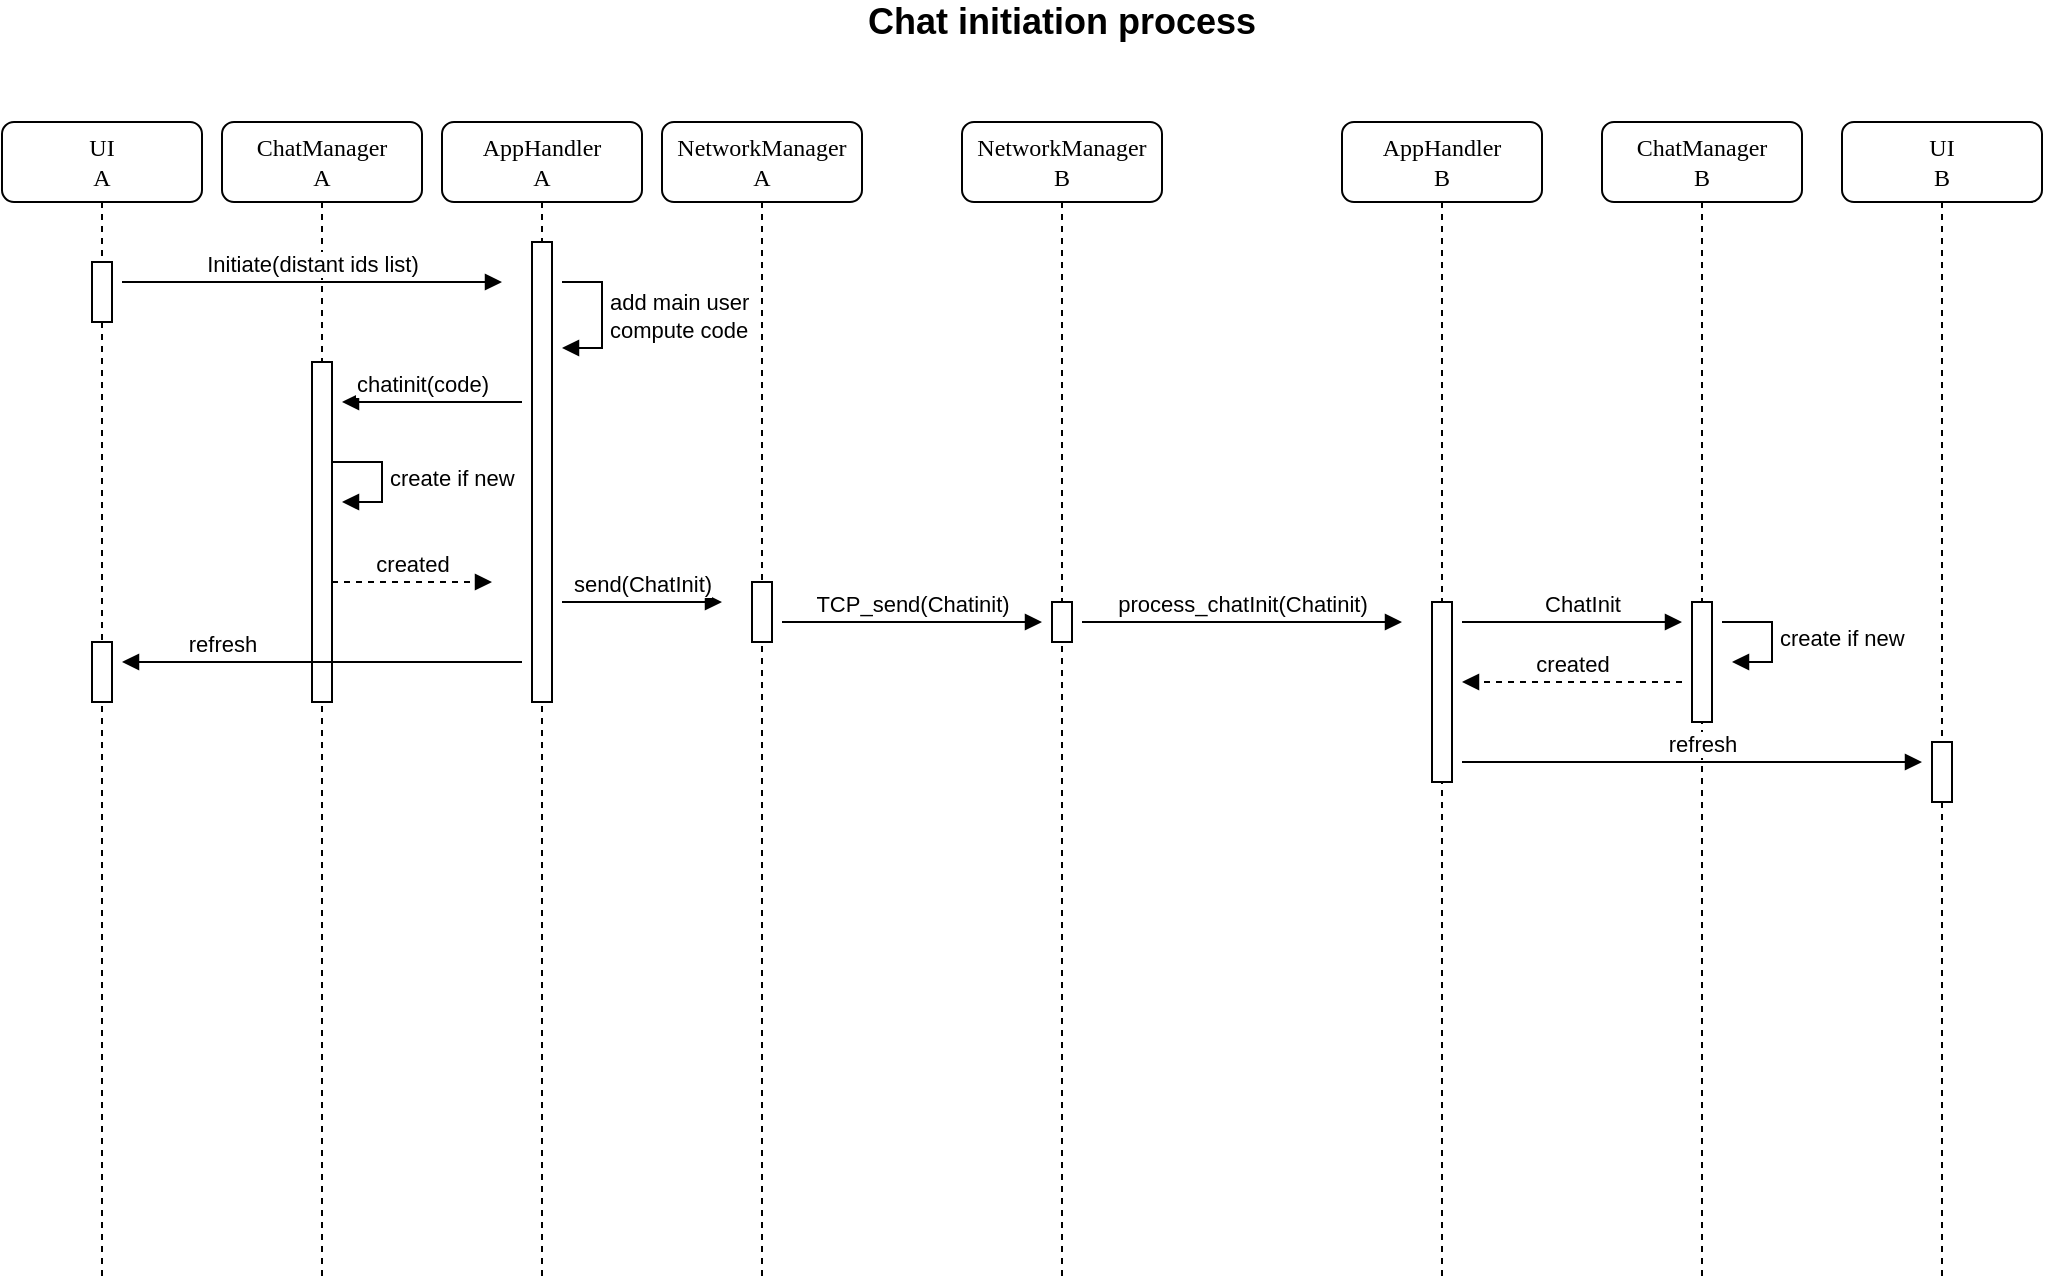 <mxfile version="12.4.7" type="device"><diagram name="Page-1" id="13e1069c-82ec-6db2-03f1-153e76fe0fe0"><mxGraphModel dx="1422" dy="700" grid="1" gridSize="10" guides="1" tooltips="1" connect="1" arrows="1" fold="1" page="1" pageScale="1" pageWidth="1100" pageHeight="850" background="#ffffff" math="0" shadow="0"><root><mxCell id="0"/><mxCell id="1" parent="0"/><mxCell id="7baba1c4bc27f4b0-7" value="ChatManager&lt;br&gt;A" style="shape=umlLifeline;perimeter=lifelinePerimeter;whiteSpace=wrap;html=1;container=1;collapsible=0;recursiveResize=0;outlineConnect=0;rounded=1;shadow=0;comic=0;labelBackgroundColor=none;strokeWidth=1;fontFamily=Verdana;fontSize=12;align=center;" parent="1" vertex="1"><mxGeometry x="190" y="80" width="100" height="580" as="geometry"/></mxCell><mxCell id="zivGIqj5JrCsKqVq457H-1" value="UI&lt;br&gt;A" style="shape=umlLifeline;perimeter=lifelinePerimeter;whiteSpace=wrap;html=1;container=1;collapsible=0;recursiveResize=0;outlineConnect=0;rounded=1;shadow=0;comic=0;labelBackgroundColor=none;strokeWidth=1;fontFamily=Verdana;fontSize=12;align=center;" vertex="1" parent="1"><mxGeometry x="80" y="80" width="100" height="580" as="geometry"/></mxCell><mxCell id="zivGIqj5JrCsKqVq457H-24" value="" style="html=1;points=[];perimeter=orthogonalPerimeter;" vertex="1" parent="zivGIqj5JrCsKqVq457H-1"><mxGeometry x="45" y="260" width="10" height="30" as="geometry"/></mxCell><mxCell id="zivGIqj5JrCsKqVq457H-25" value="" style="html=1;points=[];perimeter=orthogonalPerimeter;" vertex="1" parent="zivGIqj5JrCsKqVq457H-1"><mxGeometry x="45" y="70" width="10" height="30" as="geometry"/></mxCell><mxCell id="zivGIqj5JrCsKqVq457H-2" value="NetworkManager&lt;br&gt;A" style="shape=umlLifeline;perimeter=lifelinePerimeter;whiteSpace=wrap;html=1;container=1;collapsible=0;recursiveResize=0;outlineConnect=0;rounded=1;shadow=0;comic=0;labelBackgroundColor=none;strokeWidth=1;fontFamily=Verdana;fontSize=12;align=center;" vertex="1" parent="1"><mxGeometry x="410" y="80" width="100" height="580" as="geometry"/></mxCell><mxCell id="zivGIqj5JrCsKqVq457H-18" value="" style="html=1;points=[];perimeter=orthogonalPerimeter;" vertex="1" parent="zivGIqj5JrCsKqVq457H-2"><mxGeometry x="45" y="230" width="10" height="30" as="geometry"/></mxCell><mxCell id="zivGIqj5JrCsKqVq457H-3" value="NetworkManager&lt;br&gt;B" style="shape=umlLifeline;perimeter=lifelinePerimeter;whiteSpace=wrap;html=1;container=1;collapsible=0;recursiveResize=0;outlineConnect=0;rounded=1;shadow=0;comic=0;labelBackgroundColor=none;strokeWidth=1;fontFamily=Verdana;fontSize=12;align=center;" vertex="1" parent="1"><mxGeometry x="560" y="80" width="100" height="580" as="geometry"/></mxCell><mxCell id="zivGIqj5JrCsKqVq457H-20" value="" style="html=1;points=[];perimeter=orthogonalPerimeter;" vertex="1" parent="zivGIqj5JrCsKqVq457H-3"><mxGeometry x="45" y="240" width="10" height="20" as="geometry"/></mxCell><mxCell id="zivGIqj5JrCsKqVq457H-5" value="ChatManager&lt;br&gt;B" style="shape=umlLifeline;perimeter=lifelinePerimeter;whiteSpace=wrap;html=1;container=1;collapsible=0;recursiveResize=0;outlineConnect=0;rounded=1;shadow=0;comic=0;labelBackgroundColor=none;strokeWidth=1;fontFamily=Verdana;fontSize=12;align=center;" vertex="1" parent="1"><mxGeometry x="880" y="80" width="100" height="580" as="geometry"/></mxCell><mxCell id="zivGIqj5JrCsKqVq457H-26" value="" style="html=1;points=[];perimeter=orthogonalPerimeter;" vertex="1" parent="zivGIqj5JrCsKqVq457H-5"><mxGeometry x="45" y="240" width="10" height="60" as="geometry"/></mxCell><mxCell id="zivGIqj5JrCsKqVq457H-6" value="AppHandler&lt;br&gt;B" style="shape=umlLifeline;perimeter=lifelinePerimeter;whiteSpace=wrap;html=1;container=1;collapsible=0;recursiveResize=0;outlineConnect=0;rounded=1;shadow=0;comic=0;labelBackgroundColor=none;strokeWidth=1;fontFamily=Verdana;fontSize=12;align=center;" vertex="1" parent="1"><mxGeometry x="750" y="80" width="100" height="580" as="geometry"/></mxCell><mxCell id="zivGIqj5JrCsKqVq457H-22" value="" style="html=1;points=[];perimeter=orthogonalPerimeter;" vertex="1" parent="zivGIqj5JrCsKqVq457H-6"><mxGeometry x="45" y="240" width="10" height="90" as="geometry"/></mxCell><mxCell id="7baba1c4bc27f4b0-8" value="AppHandler&lt;br&gt;A" style="shape=umlLifeline;perimeter=lifelinePerimeter;whiteSpace=wrap;html=1;container=1;collapsible=0;recursiveResize=0;outlineConnect=0;rounded=1;shadow=0;comic=0;labelBackgroundColor=none;strokeWidth=1;fontFamily=Verdana;fontSize=12;align=center;" parent="1" vertex="1"><mxGeometry x="300" y="80" width="100" height="580" as="geometry"/></mxCell><mxCell id="zivGIqj5JrCsKqVq457H-9" value="" style="html=1;points=[];perimeter=orthogonalPerimeter;" vertex="1" parent="7baba1c4bc27f4b0-8"><mxGeometry x="45" y="60" width="10" height="230" as="geometry"/></mxCell><mxCell id="zivGIqj5JrCsKqVq457H-10" value="add main user&lt;br&gt;compute code" style="edgeStyle=orthogonalEdgeStyle;html=1;align=left;spacingLeft=2;endArrow=block;rounded=0;" edge="1" parent="7baba1c4bc27f4b0-8"><mxGeometry relative="1" as="geometry"><mxPoint x="60" y="80" as="sourcePoint"/><Array as="points"><mxPoint x="80" y="80"/><mxPoint x="80" y="113"/></Array><mxPoint x="60" y="113" as="targetPoint"/></mxGeometry></mxCell><mxCell id="zivGIqj5JrCsKqVq457H-7" value="Initiate(distant ids list)" style="html=1;verticalAlign=bottom;endArrow=block;" edge="1" parent="1"><mxGeometry width="80" relative="1" as="geometry"><mxPoint x="140" y="160" as="sourcePoint"/><mxPoint x="330" y="160" as="targetPoint"/></mxGeometry></mxCell><mxCell id="zivGIqj5JrCsKqVq457H-11" value="chatinit(code)" style="html=1;verticalAlign=bottom;endArrow=block;" edge="1" parent="1"><mxGeometry x="0.111" width="80" relative="1" as="geometry"><mxPoint x="340" y="220" as="sourcePoint"/><mxPoint x="250" y="220" as="targetPoint"/><mxPoint as="offset"/></mxGeometry></mxCell><mxCell id="zivGIqj5JrCsKqVq457H-12" value="" style="html=1;points=[];perimeter=orthogonalPerimeter;" vertex="1" parent="1"><mxGeometry x="235" y="200" width="10" height="170" as="geometry"/></mxCell><mxCell id="zivGIqj5JrCsKqVq457H-14" value="created" style="html=1;verticalAlign=bottom;endArrow=block;dashed=1;" edge="1" parent="1"><mxGeometry width="80" relative="1" as="geometry"><mxPoint x="245" y="310" as="sourcePoint"/><mxPoint x="325" y="310" as="targetPoint"/><mxPoint as="offset"/></mxGeometry></mxCell><mxCell id="zivGIqj5JrCsKqVq457H-16" value="create if new" style="edgeStyle=orthogonalEdgeStyle;html=1;align=left;spacingLeft=2;endArrow=block;rounded=0;entryX=1;entryY=0;" edge="1" parent="1"><mxGeometry relative="1" as="geometry"><mxPoint x="245" y="250" as="sourcePoint"/><Array as="points"><mxPoint x="270" y="250"/></Array><mxPoint x="250" y="270" as="targetPoint"/></mxGeometry></mxCell><mxCell id="zivGIqj5JrCsKqVq457H-17" value="send(ChatInit)" style="html=1;verticalAlign=bottom;endArrow=block;" edge="1" parent="1"><mxGeometry width="80" relative="1" as="geometry"><mxPoint x="360" y="320" as="sourcePoint"/><mxPoint x="440" y="320" as="targetPoint"/></mxGeometry></mxCell><mxCell id="zivGIqj5JrCsKqVq457H-19" value="TCP_send(Chatinit)" style="html=1;verticalAlign=bottom;endArrow=block;" edge="1" parent="1"><mxGeometry width="80" relative="1" as="geometry"><mxPoint x="470" y="330" as="sourcePoint"/><mxPoint x="600" y="330" as="targetPoint"/></mxGeometry></mxCell><mxCell id="zivGIqj5JrCsKqVq457H-21" value="process_chatInit(Chatinit)" style="html=1;verticalAlign=bottom;endArrow=block;" edge="1" parent="1"><mxGeometry width="80" relative="1" as="geometry"><mxPoint x="620" y="330" as="sourcePoint"/><mxPoint x="780" y="330" as="targetPoint"/></mxGeometry></mxCell><mxCell id="zivGIqj5JrCsKqVq457H-23" value="refresh" style="html=1;verticalAlign=bottom;endArrow=block;" edge="1" parent="1"><mxGeometry x="0.5" width="80" relative="1" as="geometry"><mxPoint x="340" y="350" as="sourcePoint"/><mxPoint x="140" y="350" as="targetPoint"/><mxPoint as="offset"/></mxGeometry></mxCell><mxCell id="zivGIqj5JrCsKqVq457H-27" value="ChatInit" style="html=1;verticalAlign=bottom;endArrow=block;" edge="1" parent="1"><mxGeometry x="0.091" width="80" relative="1" as="geometry"><mxPoint x="810" y="330" as="sourcePoint"/><mxPoint x="920" y="330" as="targetPoint"/><mxPoint as="offset"/></mxGeometry></mxCell><mxCell id="zivGIqj5JrCsKqVq457H-28" value="create if new" style="edgeStyle=orthogonalEdgeStyle;html=1;align=left;spacingLeft=2;endArrow=block;rounded=0;entryX=1;entryY=0;" edge="1" parent="1"><mxGeometry relative="1" as="geometry"><mxPoint x="940" y="330" as="sourcePoint"/><Array as="points"><mxPoint x="965" y="330"/></Array><mxPoint x="945" y="350" as="targetPoint"/></mxGeometry></mxCell><mxCell id="zivGIqj5JrCsKqVq457H-29" value="created" style="html=1;verticalAlign=bottom;endArrow=block;dashed=1;" edge="1" parent="1"><mxGeometry width="80" relative="1" as="geometry"><mxPoint x="920" y="360" as="sourcePoint"/><mxPoint x="810" y="360" as="targetPoint"/><mxPoint as="offset"/></mxGeometry></mxCell><mxCell id="zivGIqj5JrCsKqVq457H-30" value="UI&lt;br&gt;B" style="shape=umlLifeline;perimeter=lifelinePerimeter;whiteSpace=wrap;html=1;container=1;collapsible=0;recursiveResize=0;outlineConnect=0;rounded=1;shadow=0;comic=0;labelBackgroundColor=none;strokeWidth=1;fontFamily=Verdana;fontSize=12;align=center;" vertex="1" parent="1"><mxGeometry x="1000" y="80" width="100" height="580" as="geometry"/></mxCell><mxCell id="zivGIqj5JrCsKqVq457H-31" value="" style="html=1;points=[];perimeter=orthogonalPerimeter;" vertex="1" parent="zivGIqj5JrCsKqVq457H-30"><mxGeometry x="45" y="310" width="10" height="30" as="geometry"/></mxCell><mxCell id="zivGIqj5JrCsKqVq457H-33" value="refresh" style="html=1;verticalAlign=bottom;endArrow=block;" edge="1" parent="1"><mxGeometry x="0.043" width="80" relative="1" as="geometry"><mxPoint x="810" y="400" as="sourcePoint"/><mxPoint x="1040" y="400" as="targetPoint"/><mxPoint as="offset"/></mxGeometry></mxCell><mxCell id="zivGIqj5JrCsKqVq457H-34" value="&lt;font style=&quot;font-size: 18px&quot;&gt;&lt;b&gt;Chat initiation process&lt;/b&gt;&lt;/font&gt;" style="text;html=1;strokeColor=none;fillColor=none;align=center;verticalAlign=middle;whiteSpace=wrap;rounded=0;" vertex="1" parent="1"><mxGeometry x="440" y="20" width="340" height="20" as="geometry"/></mxCell></root></mxGraphModel></diagram></mxfile>